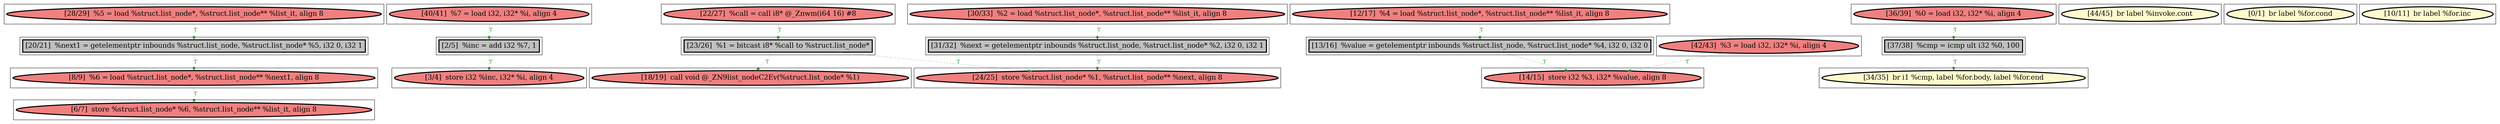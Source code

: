 
digraph G {



node550->node555 [style=dotted,color=forestgreen,label="T",fontcolor=forestgreen ]
node555->node540 [style=dotted,color=forestgreen,label="T",fontcolor=forestgreen ]
node538->node547 [style=dotted,color=forestgreen,label="T",fontcolor=forestgreen ]
node551->node553 [style=dotted,color=forestgreen,label="T",fontcolor=forestgreen ]
node540->node539 [style=dotted,color=forestgreen,label="T",fontcolor=forestgreen ]
node549->node552 [style=dotted,color=forestgreen,label="T",fontcolor=forestgreen ]
node557->node559 [style=dotted,color=forestgreen,label="T",fontcolor=forestgreen ]
node553->node558 [style=dotted,color=forestgreen,label="T",fontcolor=forestgreen ]
node546->node541 [style=dotted,color=forestgreen,label="T",fontcolor=forestgreen ]
node544->node548 [style=dotted,color=forestgreen,label="T",fontcolor=forestgreen ]
node552->node554 [style=dotted,color=forestgreen,label="T",fontcolor=forestgreen ]
node545->node538 [style=dotted,color=forestgreen,label="T",fontcolor=forestgreen ]
node543->node544 [style=dotted,color=forestgreen,label="T",fontcolor=forestgreen ]
node559->node541 [style=dotted,color=forestgreen,label="T",fontcolor=forestgreen ]
node553->node554 [style=dotted,color=forestgreen,label="T",fontcolor=forestgreen ]


subgraph cluster22 {


node559 [penwidth=3.0,fontsize=20,fillcolor=grey,label="[13/16]  %value = getelementptr inbounds %struct.list_node, %struct.list_node* %4, i32 0, i32 0",shape=rectangle,style=filled ]



}

subgraph cluster20 {


node557 [penwidth=3.0,fontsize=20,fillcolor=lightcoral,label="[12/17]  %4 = load %struct.list_node*, %struct.list_node** %list_it, align 8",shape=ellipse,style=filled ]



}

subgraph cluster18 {


node555 [penwidth=3.0,fontsize=20,fillcolor=grey,label="[20/21]  %next1 = getelementptr inbounds %struct.list_node, %struct.list_node* %5, i32 0, i32 1",shape=rectangle,style=filled ]



}

subgraph cluster16 {


node553 [penwidth=3.0,fontsize=20,fillcolor=grey,label="[23/26]  %1 = bitcast i8* %call to %struct.list_node*",shape=rectangle,style=filled ]



}

subgraph cluster17 {


node554 [penwidth=3.0,fontsize=20,fillcolor=lightcoral,label="[24/25]  store %struct.list_node* %1, %struct.list_node** %next, align 8",shape=ellipse,style=filled ]



}

subgraph cluster4 {


node541 [penwidth=3.0,fontsize=20,fillcolor=lightcoral,label="[14/15]  store i32 %3, i32* %value, align 8",shape=ellipse,style=filled ]



}

subgraph cluster3 {


node540 [penwidth=3.0,fontsize=20,fillcolor=lightcoral,label="[8/9]  %6 = load %struct.list_node*, %struct.list_node** %next1, align 8",shape=ellipse,style=filled ]



}

subgraph cluster2 {


node539 [penwidth=3.0,fontsize=20,fillcolor=lightcoral,label="[6/7]  store %struct.list_node* %6, %struct.list_node** %list_it, align 8",shape=ellipse,style=filled ]



}

subgraph cluster1 {


node538 [penwidth=3.0,fontsize=20,fillcolor=grey,label="[2/5]  %inc = add i32 %7, 1",shape=rectangle,style=filled ]



}

subgraph cluster12 {


node549 [penwidth=3.0,fontsize=20,fillcolor=lightcoral,label="[30/33]  %2 = load %struct.list_node*, %struct.list_node** %list_it, align 8",shape=ellipse,style=filled ]



}

subgraph cluster5 {


node542 [penwidth=3.0,fontsize=20,fillcolor=lemonchiffon,label="[44/45]  br label %invoke.cont",shape=ellipse,style=filled ]



}

subgraph cluster0 {


node537 [penwidth=3.0,fontsize=20,fillcolor=lemonchiffon,label="[0/1]  br label %for.cond",shape=ellipse,style=filled ]



}

subgraph cluster6 {


node543 [penwidth=3.0,fontsize=20,fillcolor=lightcoral,label="[36/39]  %0 = load i32, i32* %i, align 4",shape=ellipse,style=filled ]



}

subgraph cluster14 {


node551 [penwidth=3.0,fontsize=20,fillcolor=lightcoral,label="[22/27]  %call = call i8* @_Znwm(i64 16) #8",shape=ellipse,style=filled ]



}

subgraph cluster7 {


node544 [penwidth=3.0,fontsize=20,fillcolor=grey,label="[37/38]  %cmp = icmp ult i32 %0, 100",shape=rectangle,style=filled ]



}

subgraph cluster8 {


node545 [penwidth=3.0,fontsize=20,fillcolor=lightcoral,label="[40/41]  %7 = load i32, i32* %i, align 4",shape=ellipse,style=filled ]



}

subgraph cluster21 {


node558 [penwidth=3.0,fontsize=20,fillcolor=lightcoral,label="[18/19]  call void @_ZN9list_nodeC2Ev(%struct.list_node* %1)",shape=ellipse,style=filled ]



}

subgraph cluster9 {


node546 [penwidth=3.0,fontsize=20,fillcolor=lightcoral,label="[42/43]  %3 = load i32, i32* %i, align 4",shape=ellipse,style=filled ]



}

subgraph cluster19 {


node556 [penwidth=3.0,fontsize=20,fillcolor=lemonchiffon,label="[10/11]  br label %for.inc",shape=ellipse,style=filled ]



}

subgraph cluster10 {


node547 [penwidth=3.0,fontsize=20,fillcolor=lightcoral,label="[3/4]  store i32 %inc, i32* %i, align 4",shape=ellipse,style=filled ]



}

subgraph cluster11 {


node548 [penwidth=3.0,fontsize=20,fillcolor=lemonchiffon,label="[34/35]  br i1 %cmp, label %for.body, label %for.end",shape=ellipse,style=filled ]



}

subgraph cluster13 {


node550 [penwidth=3.0,fontsize=20,fillcolor=lightcoral,label="[28/29]  %5 = load %struct.list_node*, %struct.list_node** %list_it, align 8",shape=ellipse,style=filled ]



}

subgraph cluster15 {


node552 [penwidth=3.0,fontsize=20,fillcolor=grey,label="[31/32]  %next = getelementptr inbounds %struct.list_node, %struct.list_node* %2, i32 0, i32 1",shape=rectangle,style=filled ]



}

}
